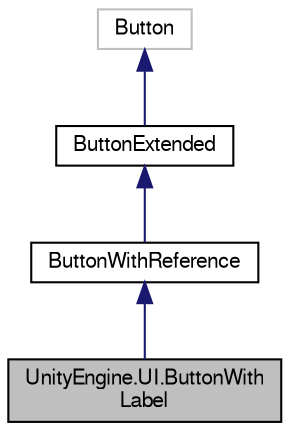 digraph "UnityEngine.UI.ButtonWithLabel"
{
  edge [fontname="FreeSans",fontsize="10",labelfontname="FreeSans",labelfontsize="10"];
  node [fontname="FreeSans",fontsize="10",shape=record];
  Node1 [label="UnityEngine.UI.ButtonWith\lLabel",height=0.2,width=0.4,color="black", fillcolor="grey75", style="filled", fontcolor="black"];
  Node2 -> Node1 [dir="back",color="midnightblue",fontsize="10",style="solid",fontname="FreeSans"];
  Node2 [label="ButtonWithReference",height=0.2,width=0.4,color="black", fillcolor="white", style="filled",URL="$class_unity_engine_1_1_u_i_1_1_button_with_reference.html"];
  Node3 -> Node2 [dir="back",color="midnightblue",fontsize="10",style="solid",fontname="FreeSans"];
  Node3 [label="ButtonExtended",height=0.2,width=0.4,color="black", fillcolor="white", style="filled",URL="$class_unity_engine_1_1_u_i_1_1_button_extended.html"];
  Node4 -> Node3 [dir="back",color="midnightblue",fontsize="10",style="solid",fontname="FreeSans"];
  Node4 [label="Button",height=0.2,width=0.4,color="grey75", fillcolor="white", style="filled"];
}
